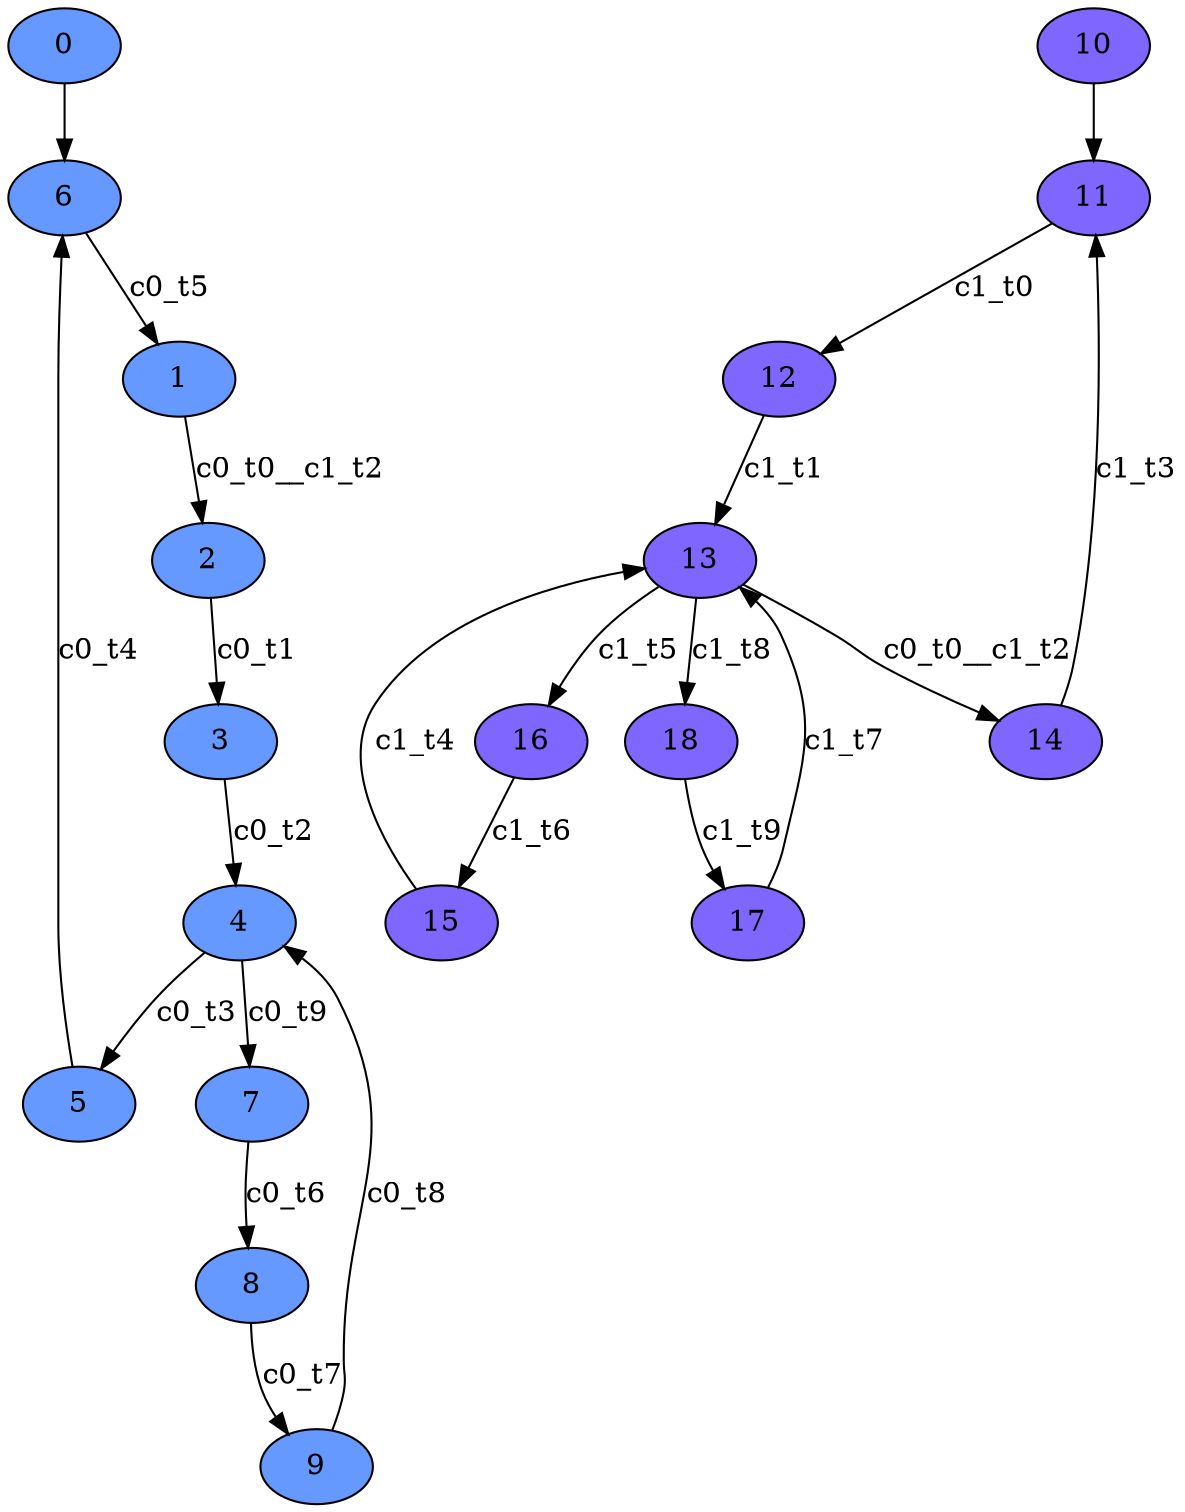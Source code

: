 digraph G {
  subgraph component0 {
0 [label="0" fillcolor="#6699FF" style=filled];
1 [label="1" fillcolor="#6699FF" style=filled];
2 [label="2" fillcolor="#6699FF" style=filled];
3 [label="3" fillcolor="#6699FF" style=filled];
4 [label="4" fillcolor="#6699FF" style=filled];
5 [label="5" fillcolor="#6699FF" style=filled];
6 [label="6" fillcolor="#6699FF" style=filled];
7 [label="7" fillcolor="#6699FF" style=filled];
8 [label="8" fillcolor="#6699FF" style=filled];
9 [label="9" fillcolor="#6699FF" style=filled];
2->3 [label="c0_t1" color=black ];
3->4 [label="c0_t2" color=black ];
4->5 [label="c0_t3" color=black ];
5->6 [label="c0_t4" color=black ];
6->1 [label="c0_t5" color=black ];
7->8 [label="c0_t6" color=black ];
8->9 [label="c0_t7" color=black ];
9->4 [label="c0_t8" color=black ];
4->7 [label="c0_t9" color=black ];
0->6 [label="" color=black ];
1->2 [label="c0_t0__c1_t2" color=black ];
  }
  subgraph component1 {
10 [label="10" fillcolor="#7F66FF" style=filled];
11 [label="11" fillcolor="#7F66FF" style=filled];
12 [label="12" fillcolor="#7F66FF" style=filled];
13 [label="13" fillcolor="#7F66FF" style=filled];
14 [label="14" fillcolor="#7F66FF" style=filled];
15 [label="15" fillcolor="#7F66FF" style=filled];
16 [label="16" fillcolor="#7F66FF" style=filled];
17 [label="17" fillcolor="#7F66FF" style=filled];
18 [label="18" fillcolor="#7F66FF" style=filled];
11->12 [label="c1_t0" color=black ];
12->13 [label="c1_t1" color=black ];
14->11 [label="c1_t3" color=black ];
15->13 [label="c1_t4" color=black ];
13->16 [label="c1_t5" color=black ];
16->15 [label="c1_t6" color=black ];
17->13 [label="c1_t7" color=black ];
13->18 [label="c1_t8" color=black ];
18->17 [label="c1_t9" color=black ];
10->11 [label="" color=black ];
13->14 [label="c0_t0__c1_t2" color=black ];
  }
}
